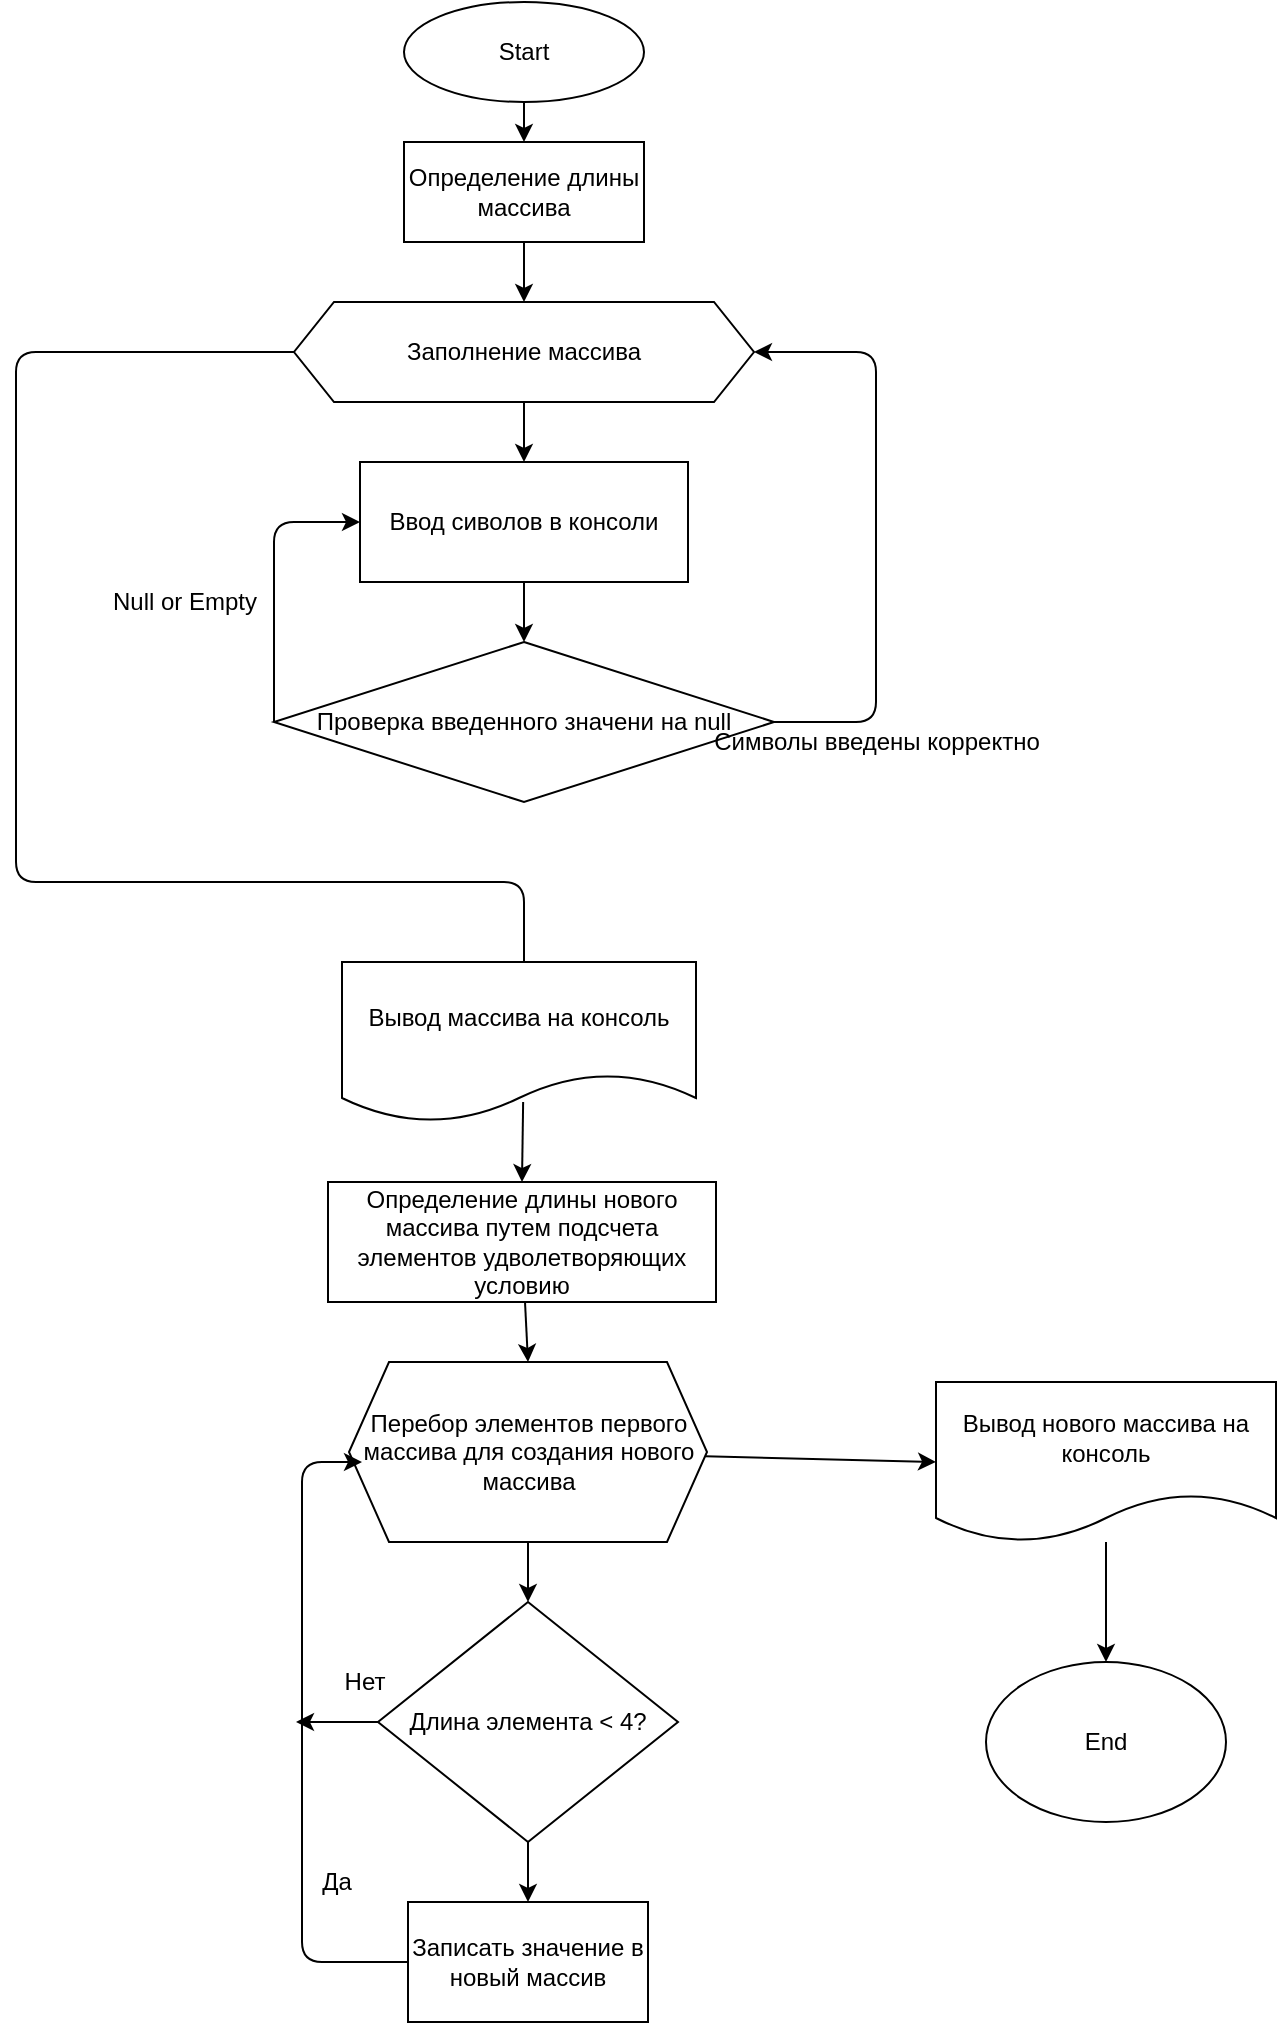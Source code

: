 <mxfile>
    <diagram id="087el9tKUDjxCGxobqaG" name="Page-1">
        <mxGraphModel dx="1678" dy="1085" grid="1" gridSize="10" guides="1" tooltips="1" connect="1" arrows="1" fold="1" page="1" pageScale="1" pageWidth="827" pageHeight="1169" math="0" shadow="0">
            <root>
                <mxCell id="0"/>
                <mxCell id="1" parent="0"/>
                <mxCell id="11" style="edgeStyle=none;html=1;" edge="1" parent="1" source="2" target="3">
                    <mxGeometry relative="1" as="geometry"/>
                </mxCell>
                <mxCell id="2" value="Start" style="ellipse;whiteSpace=wrap;html=1;" vertex="1" parent="1">
                    <mxGeometry x="354" y="10" width="120" height="50" as="geometry"/>
                </mxCell>
                <mxCell id="12" style="edgeStyle=none;html=1;entryX=0.5;entryY=0;entryDx=0;entryDy=0;" edge="1" parent="1" source="3" target="4">
                    <mxGeometry relative="1" as="geometry"/>
                </mxCell>
                <mxCell id="3" value="Определение длины массива" style="rounded=0;whiteSpace=wrap;html=1;" vertex="1" parent="1">
                    <mxGeometry x="354" y="80" width="120" height="50" as="geometry"/>
                </mxCell>
                <mxCell id="13" style="edgeStyle=none;html=1;entryX=0.5;entryY=0;entryDx=0;entryDy=0;" edge="1" parent="1" source="4" target="6">
                    <mxGeometry relative="1" as="geometry"/>
                </mxCell>
                <mxCell id="17" style="edgeStyle=none;html=1;exitX=0;exitY=0.5;exitDx=0;exitDy=0;entryX=0.5;entryY=0;entryDx=0;entryDy=0;" edge="1" parent="1" source="4">
                    <mxGeometry relative="1" as="geometry">
                        <mxPoint x="414" y="500" as="targetPoint"/>
                        <Array as="points">
                            <mxPoint x="160" y="185"/>
                            <mxPoint x="160" y="290"/>
                            <mxPoint x="160" y="380"/>
                            <mxPoint x="160" y="450"/>
                            <mxPoint x="290" y="450"/>
                            <mxPoint x="360" y="450"/>
                            <mxPoint x="414" y="450"/>
                        </Array>
                    </mxGeometry>
                </mxCell>
                <mxCell id="4" value="Заполнение массива" style="shape=hexagon;perimeter=hexagonPerimeter2;whiteSpace=wrap;html=1;fixedSize=1;" vertex="1" parent="1">
                    <mxGeometry x="299" y="160" width="230" height="50" as="geometry"/>
                </mxCell>
                <mxCell id="7" style="edgeStyle=none;html=1;entryX=0;entryY=0.5;entryDx=0;entryDy=0;exitX=0;exitY=0.5;exitDx=0;exitDy=0;" edge="1" parent="1" source="5" target="6">
                    <mxGeometry relative="1" as="geometry">
                        <Array as="points">
                            <mxPoint x="289" y="270"/>
                        </Array>
                    </mxGeometry>
                </mxCell>
                <mxCell id="9" style="edgeStyle=none;html=1;entryX=1;entryY=0.5;entryDx=0;entryDy=0;exitX=1;exitY=0.5;exitDx=0;exitDy=0;" edge="1" parent="1" source="5" target="4">
                    <mxGeometry relative="1" as="geometry">
                        <Array as="points">
                            <mxPoint x="590" y="370"/>
                            <mxPoint x="590" y="185"/>
                        </Array>
                    </mxGeometry>
                </mxCell>
                <mxCell id="5" value="Проверка введенного значени на null" style="rhombus;whiteSpace=wrap;html=1;" vertex="1" parent="1">
                    <mxGeometry x="289" y="330" width="250" height="80" as="geometry"/>
                </mxCell>
                <mxCell id="14" style="edgeStyle=none;html=1;entryX=0.5;entryY=0;entryDx=0;entryDy=0;" edge="1" parent="1" source="6" target="5">
                    <mxGeometry relative="1" as="geometry"/>
                </mxCell>
                <mxCell id="6" value="Ввод сиволов в консоли" style="rounded=0;whiteSpace=wrap;html=1;" vertex="1" parent="1">
                    <mxGeometry x="332" y="240" width="164" height="60" as="geometry"/>
                </mxCell>
                <mxCell id="8" value="Null or Empty" style="text;html=1;align=center;verticalAlign=middle;resizable=0;points=[];autosize=1;strokeColor=none;fillColor=none;" vertex="1" parent="1">
                    <mxGeometry x="199" y="300" width="90" height="20" as="geometry"/>
                </mxCell>
                <mxCell id="10" value="Символы введены корректно" style="text;html=1;align=center;verticalAlign=middle;resizable=0;points=[];autosize=1;strokeColor=none;fillColor=none;" vertex="1" parent="1">
                    <mxGeometry x="500" y="370" width="180" height="20" as="geometry"/>
                </mxCell>
                <mxCell id="19" style="edgeStyle=none;html=1;entryX=0.5;entryY=0;entryDx=0;entryDy=0;" edge="1" parent="1" target="18">
                    <mxGeometry relative="1" as="geometry">
                        <mxPoint x="413.571" y="560" as="sourcePoint"/>
                    </mxGeometry>
                </mxCell>
                <mxCell id="34" style="edgeStyle=none;html=1;entryX=0.5;entryY=0;entryDx=0;entryDy=0;" edge="1" parent="1" source="18" target="23">
                    <mxGeometry relative="1" as="geometry"/>
                </mxCell>
                <mxCell id="18" value="Определение длины нового массива путем подсчета элементов удволетворяющих условию" style="rounded=0;whiteSpace=wrap;html=1;" vertex="1" parent="1">
                    <mxGeometry x="316" y="600" width="194" height="60" as="geometry"/>
                </mxCell>
                <mxCell id="27" style="edgeStyle=none;html=1;entryX=0.5;entryY=0;entryDx=0;entryDy=0;" edge="1" parent="1" source="23" target="24">
                    <mxGeometry relative="1" as="geometry"/>
                </mxCell>
                <mxCell id="38" style="edgeStyle=none;html=1;entryX=0;entryY=0.5;entryDx=0;entryDy=0;" edge="1" parent="1" source="23" target="37">
                    <mxGeometry relative="1" as="geometry"/>
                </mxCell>
                <mxCell id="23" value="Перебор элементов первого массива для создания нового массива" style="shape=hexagon;perimeter=hexagonPerimeter2;whiteSpace=wrap;html=1;fixedSize=1;" vertex="1" parent="1">
                    <mxGeometry x="326.5" y="690" width="179" height="90" as="geometry"/>
                </mxCell>
                <mxCell id="28" style="edgeStyle=none;html=1;entryX=0.5;entryY=0;entryDx=0;entryDy=0;" edge="1" parent="1" source="24" target="25">
                    <mxGeometry relative="1" as="geometry"/>
                </mxCell>
                <mxCell id="35" style="edgeStyle=none;html=1;" edge="1" parent="1" source="24">
                    <mxGeometry relative="1" as="geometry">
                        <mxPoint x="300" y="870" as="targetPoint"/>
                    </mxGeometry>
                </mxCell>
                <mxCell id="24" value="Длина элемента &amp;lt; 4?" style="rhombus;whiteSpace=wrap;html=1;" vertex="1" parent="1">
                    <mxGeometry x="341" y="810" width="150" height="120" as="geometry"/>
                </mxCell>
                <mxCell id="32" style="edgeStyle=none;html=1;" edge="1" parent="1" source="25">
                    <mxGeometry relative="1" as="geometry">
                        <mxPoint x="333" y="740" as="targetPoint"/>
                        <Array as="points">
                            <mxPoint x="303" y="990"/>
                            <mxPoint x="303" y="740"/>
                        </Array>
                    </mxGeometry>
                </mxCell>
                <mxCell id="25" value="Записать значение в новый массив" style="rounded=0;whiteSpace=wrap;html=1;" vertex="1" parent="1">
                    <mxGeometry x="356" y="960" width="120" height="60" as="geometry"/>
                </mxCell>
                <mxCell id="30" value="Нет" style="text;html=1;align=center;verticalAlign=middle;resizable=0;points=[];autosize=1;strokeColor=none;fillColor=none;" vertex="1" parent="1">
                    <mxGeometry x="314" y="840" width="40" height="20" as="geometry"/>
                </mxCell>
                <mxCell id="31" value="Да" style="text;html=1;align=center;verticalAlign=middle;resizable=0;points=[];autosize=1;strokeColor=none;fillColor=none;" vertex="1" parent="1">
                    <mxGeometry x="305" y="940" width="30" height="20" as="geometry"/>
                </mxCell>
                <mxCell id="36" value="&lt;span&gt;Вывод массива на консоль&lt;/span&gt;" style="shape=document;whiteSpace=wrap;html=1;boundedLbl=1;" vertex="1" parent="1">
                    <mxGeometry x="323" y="490" width="177" height="80" as="geometry"/>
                </mxCell>
                <mxCell id="40" style="edgeStyle=none;html=1;entryX=0.5;entryY=0;entryDx=0;entryDy=0;" edge="1" parent="1" source="37" target="39">
                    <mxGeometry relative="1" as="geometry"/>
                </mxCell>
                <mxCell id="37" value="Вывод нового массива на консоль" style="shape=document;whiteSpace=wrap;html=1;boundedLbl=1;" vertex="1" parent="1">
                    <mxGeometry x="620" y="700" width="170" height="80" as="geometry"/>
                </mxCell>
                <mxCell id="39" value="End" style="ellipse;whiteSpace=wrap;html=1;" vertex="1" parent="1">
                    <mxGeometry x="645" y="840" width="120" height="80" as="geometry"/>
                </mxCell>
            </root>
        </mxGraphModel>
    </diagram>
</mxfile>